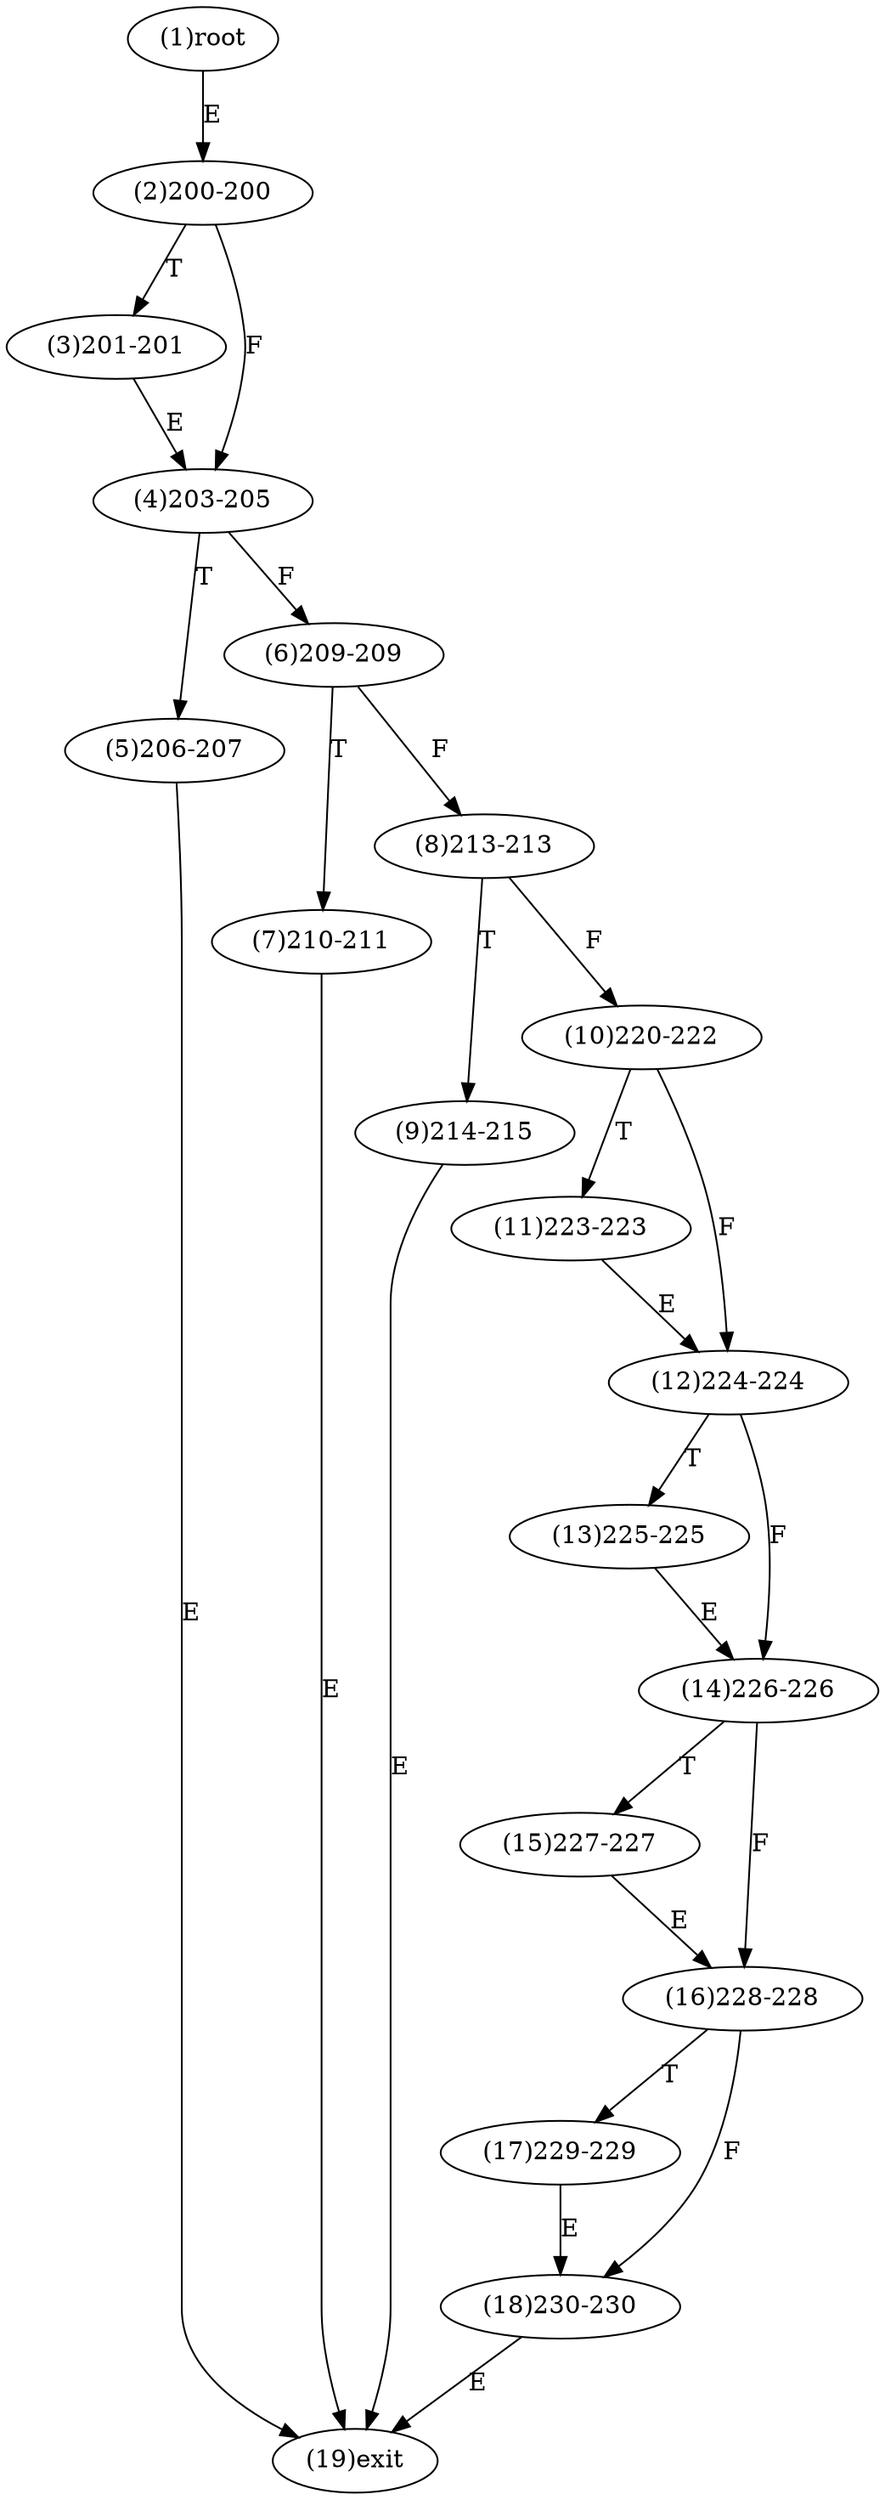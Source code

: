 digraph "" { 
1[ label="(1)root"];
2[ label="(2)200-200"];
3[ label="(3)201-201"];
4[ label="(4)203-205"];
5[ label="(5)206-207"];
6[ label="(6)209-209"];
7[ label="(7)210-211"];
8[ label="(8)213-213"];
9[ label="(9)214-215"];
10[ label="(10)220-222"];
11[ label="(11)223-223"];
12[ label="(12)224-224"];
13[ label="(13)225-225"];
14[ label="(14)226-226"];
15[ label="(15)227-227"];
17[ label="(17)229-229"];
16[ label="(16)228-228"];
19[ label="(19)exit"];
18[ label="(18)230-230"];
1->2[ label="E"];
2->4[ label="F"];
2->3[ label="T"];
3->4[ label="E"];
4->6[ label="F"];
4->5[ label="T"];
5->19[ label="E"];
6->8[ label="F"];
6->7[ label="T"];
7->19[ label="E"];
8->10[ label="F"];
8->9[ label="T"];
9->19[ label="E"];
10->12[ label="F"];
10->11[ label="T"];
11->12[ label="E"];
12->14[ label="F"];
12->13[ label="T"];
13->14[ label="E"];
14->16[ label="F"];
14->15[ label="T"];
15->16[ label="E"];
16->18[ label="F"];
16->17[ label="T"];
17->18[ label="E"];
18->19[ label="E"];
}